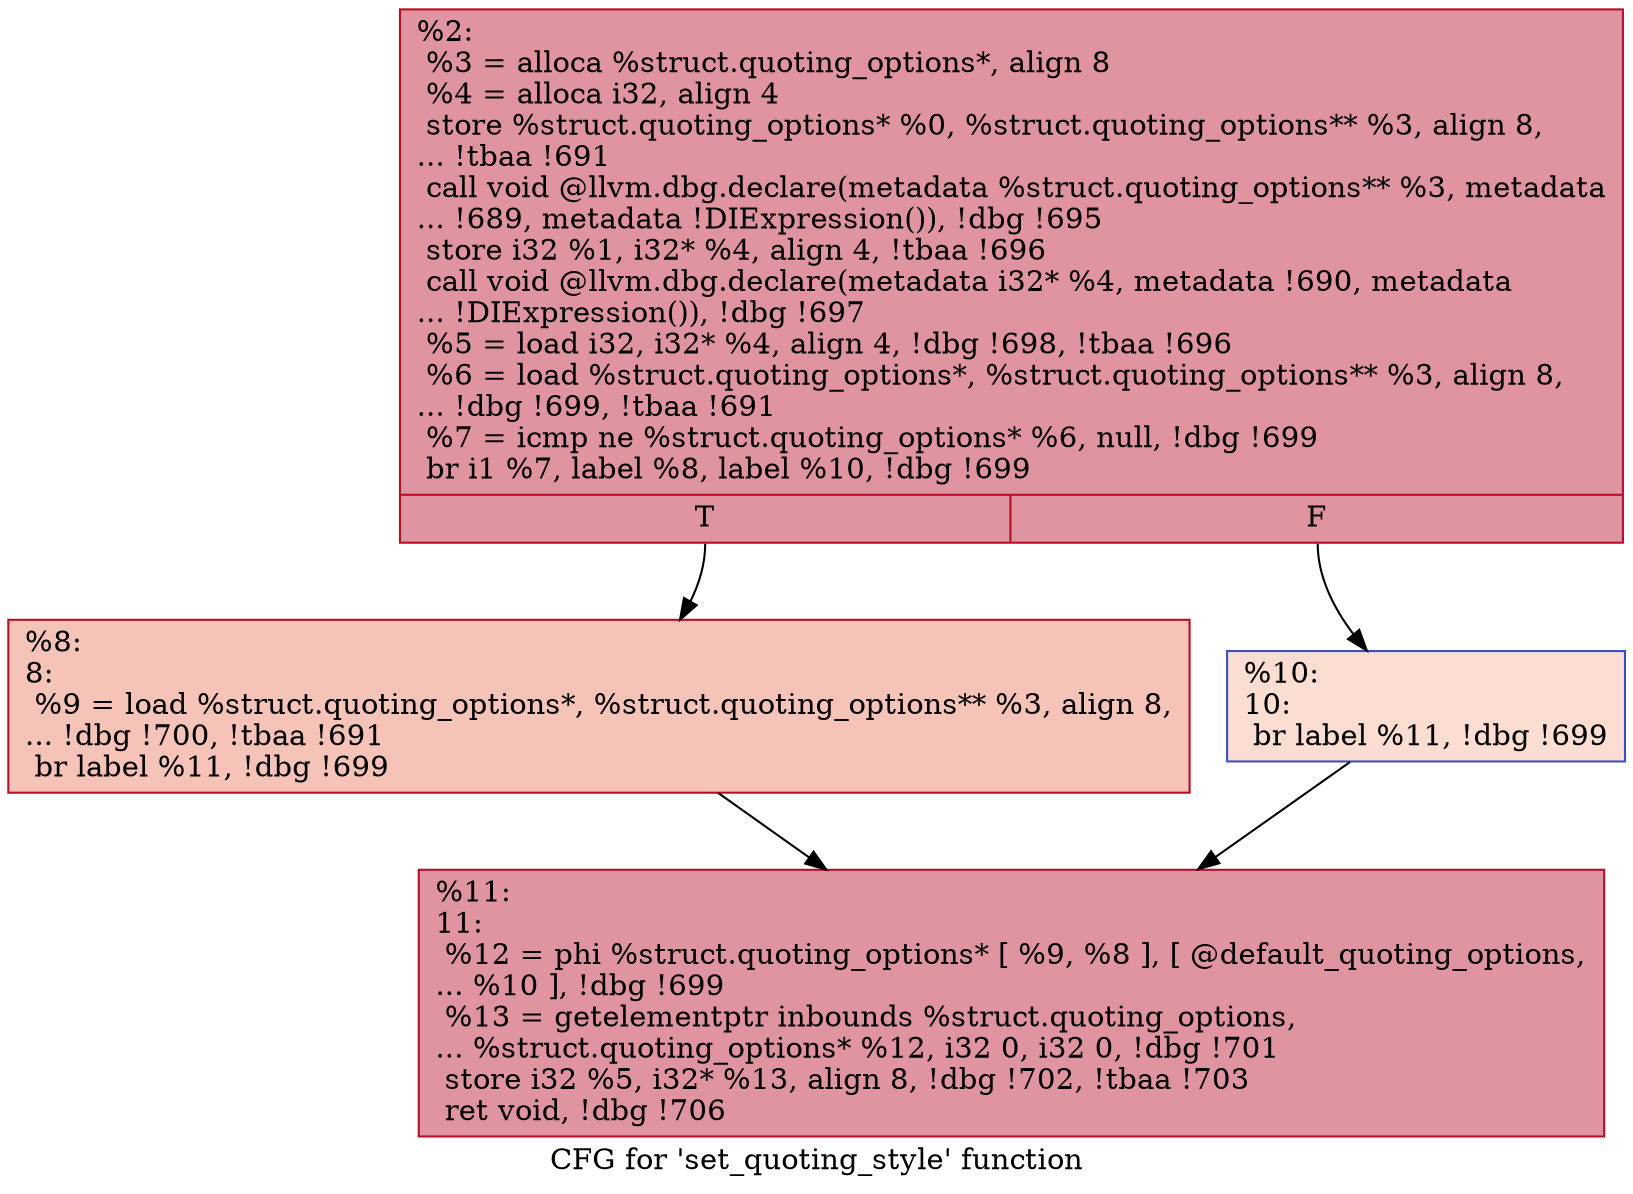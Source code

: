 digraph "CFG for 'set_quoting_style' function" {
	label="CFG for 'set_quoting_style' function";

	Node0x18f4060 [shape=record,color="#b70d28ff", style=filled, fillcolor="#b70d2870",label="{%2:\l  %3 = alloca %struct.quoting_options*, align 8\l  %4 = alloca i32, align 4\l  store %struct.quoting_options* %0, %struct.quoting_options** %3, align 8,\l... !tbaa !691\l  call void @llvm.dbg.declare(metadata %struct.quoting_options** %3, metadata\l... !689, metadata !DIExpression()), !dbg !695\l  store i32 %1, i32* %4, align 4, !tbaa !696\l  call void @llvm.dbg.declare(metadata i32* %4, metadata !690, metadata\l... !DIExpression()), !dbg !697\l  %5 = load i32, i32* %4, align 4, !dbg !698, !tbaa !696\l  %6 = load %struct.quoting_options*, %struct.quoting_options** %3, align 8,\l... !dbg !699, !tbaa !691\l  %7 = icmp ne %struct.quoting_options* %6, null, !dbg !699\l  br i1 %7, label %8, label %10, !dbg !699\l|{<s0>T|<s1>F}}"];
	Node0x18f4060:s0 -> Node0x18f40b0;
	Node0x18f4060:s1 -> Node0x18f4100;
	Node0x18f40b0 [shape=record,color="#b70d28ff", style=filled, fillcolor="#e8765c70",label="{%8:\l8:                                                \l  %9 = load %struct.quoting_options*, %struct.quoting_options** %3, align 8,\l... !dbg !700, !tbaa !691\l  br label %11, !dbg !699\l}"];
	Node0x18f40b0 -> Node0x18f4150;
	Node0x18f4100 [shape=record,color="#3d50c3ff", style=filled, fillcolor="#f7b39670",label="{%10:\l10:                                               \l  br label %11, !dbg !699\l}"];
	Node0x18f4100 -> Node0x18f4150;
	Node0x18f4150 [shape=record,color="#b70d28ff", style=filled, fillcolor="#b70d2870",label="{%11:\l11:                                               \l  %12 = phi %struct.quoting_options* [ %9, %8 ], [ @default_quoting_options,\l... %10 ], !dbg !699\l  %13 = getelementptr inbounds %struct.quoting_options,\l... %struct.quoting_options* %12, i32 0, i32 0, !dbg !701\l  store i32 %5, i32* %13, align 8, !dbg !702, !tbaa !703\l  ret void, !dbg !706\l}"];
}
